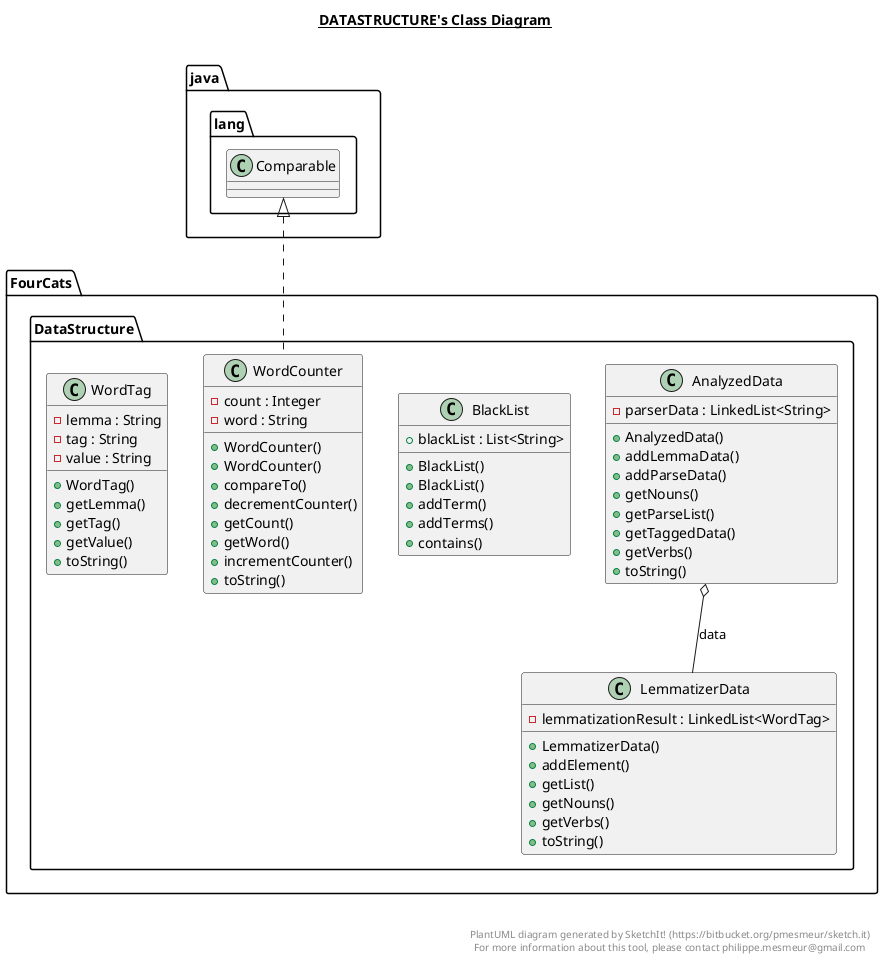 @startuml

title __DATASTRUCTURE's Class Diagram__\n

  namespace FourCats {
    namespace DataStructure {
      class FourCats.DataStructure.AnalyzedData {
          - parserData : LinkedList<String>
          + AnalyzedData()
          + addLemmaData()
          + addParseData()
          + getNouns()
          + getParseList()
          + getTaggedData()
          + getVerbs()
          + toString()
      }
    }
  }
  

  namespace FourCats {
    namespace DataStructure {
      class FourCats.DataStructure.BlackList {
          + blackList : List<String>
          + BlackList()
          + BlackList()
          + addTerm()
          + addTerms()
          + contains()
      }
    }
  }
  

  namespace FourCats {
    namespace DataStructure {
      class FourCats.DataStructure.LemmatizerData {
          - lemmatizationResult : LinkedList<WordTag>
          + LemmatizerData()
          + addElement()
          + getList()
          + getNouns()
          + getVerbs()
          + toString()
      }
    }
  }
  

  namespace FourCats {
    namespace DataStructure {
      class FourCats.DataStructure.WordCounter {
          - count : Integer
          - word : String
          + WordCounter()
          + WordCounter()
          + compareTo()
          + decrementCounter()
          + getCount()
          + getWord()
          + incrementCounter()
          + toString()
      }
    }
  }
  

  namespace FourCats {
    namespace DataStructure {
      class FourCats.DataStructure.WordTag {
          - lemma : String
          - tag : String
          - value : String
          + WordTag()
          + getLemma()
          + getTag()
          + getValue()
          + toString()
      }
    }
  }
  

  FourCats.DataStructure.AnalyzedData o-- FourCats.DataStructure.LemmatizerData : data
  FourCats.DataStructure.WordCounter .up.|> java.lang.Comparable


right footer


PlantUML diagram generated by SketchIt! (https://bitbucket.org/pmesmeur/sketch.it)
For more information about this tool, please contact philippe.mesmeur@gmail.com
endfooter

@enduml
